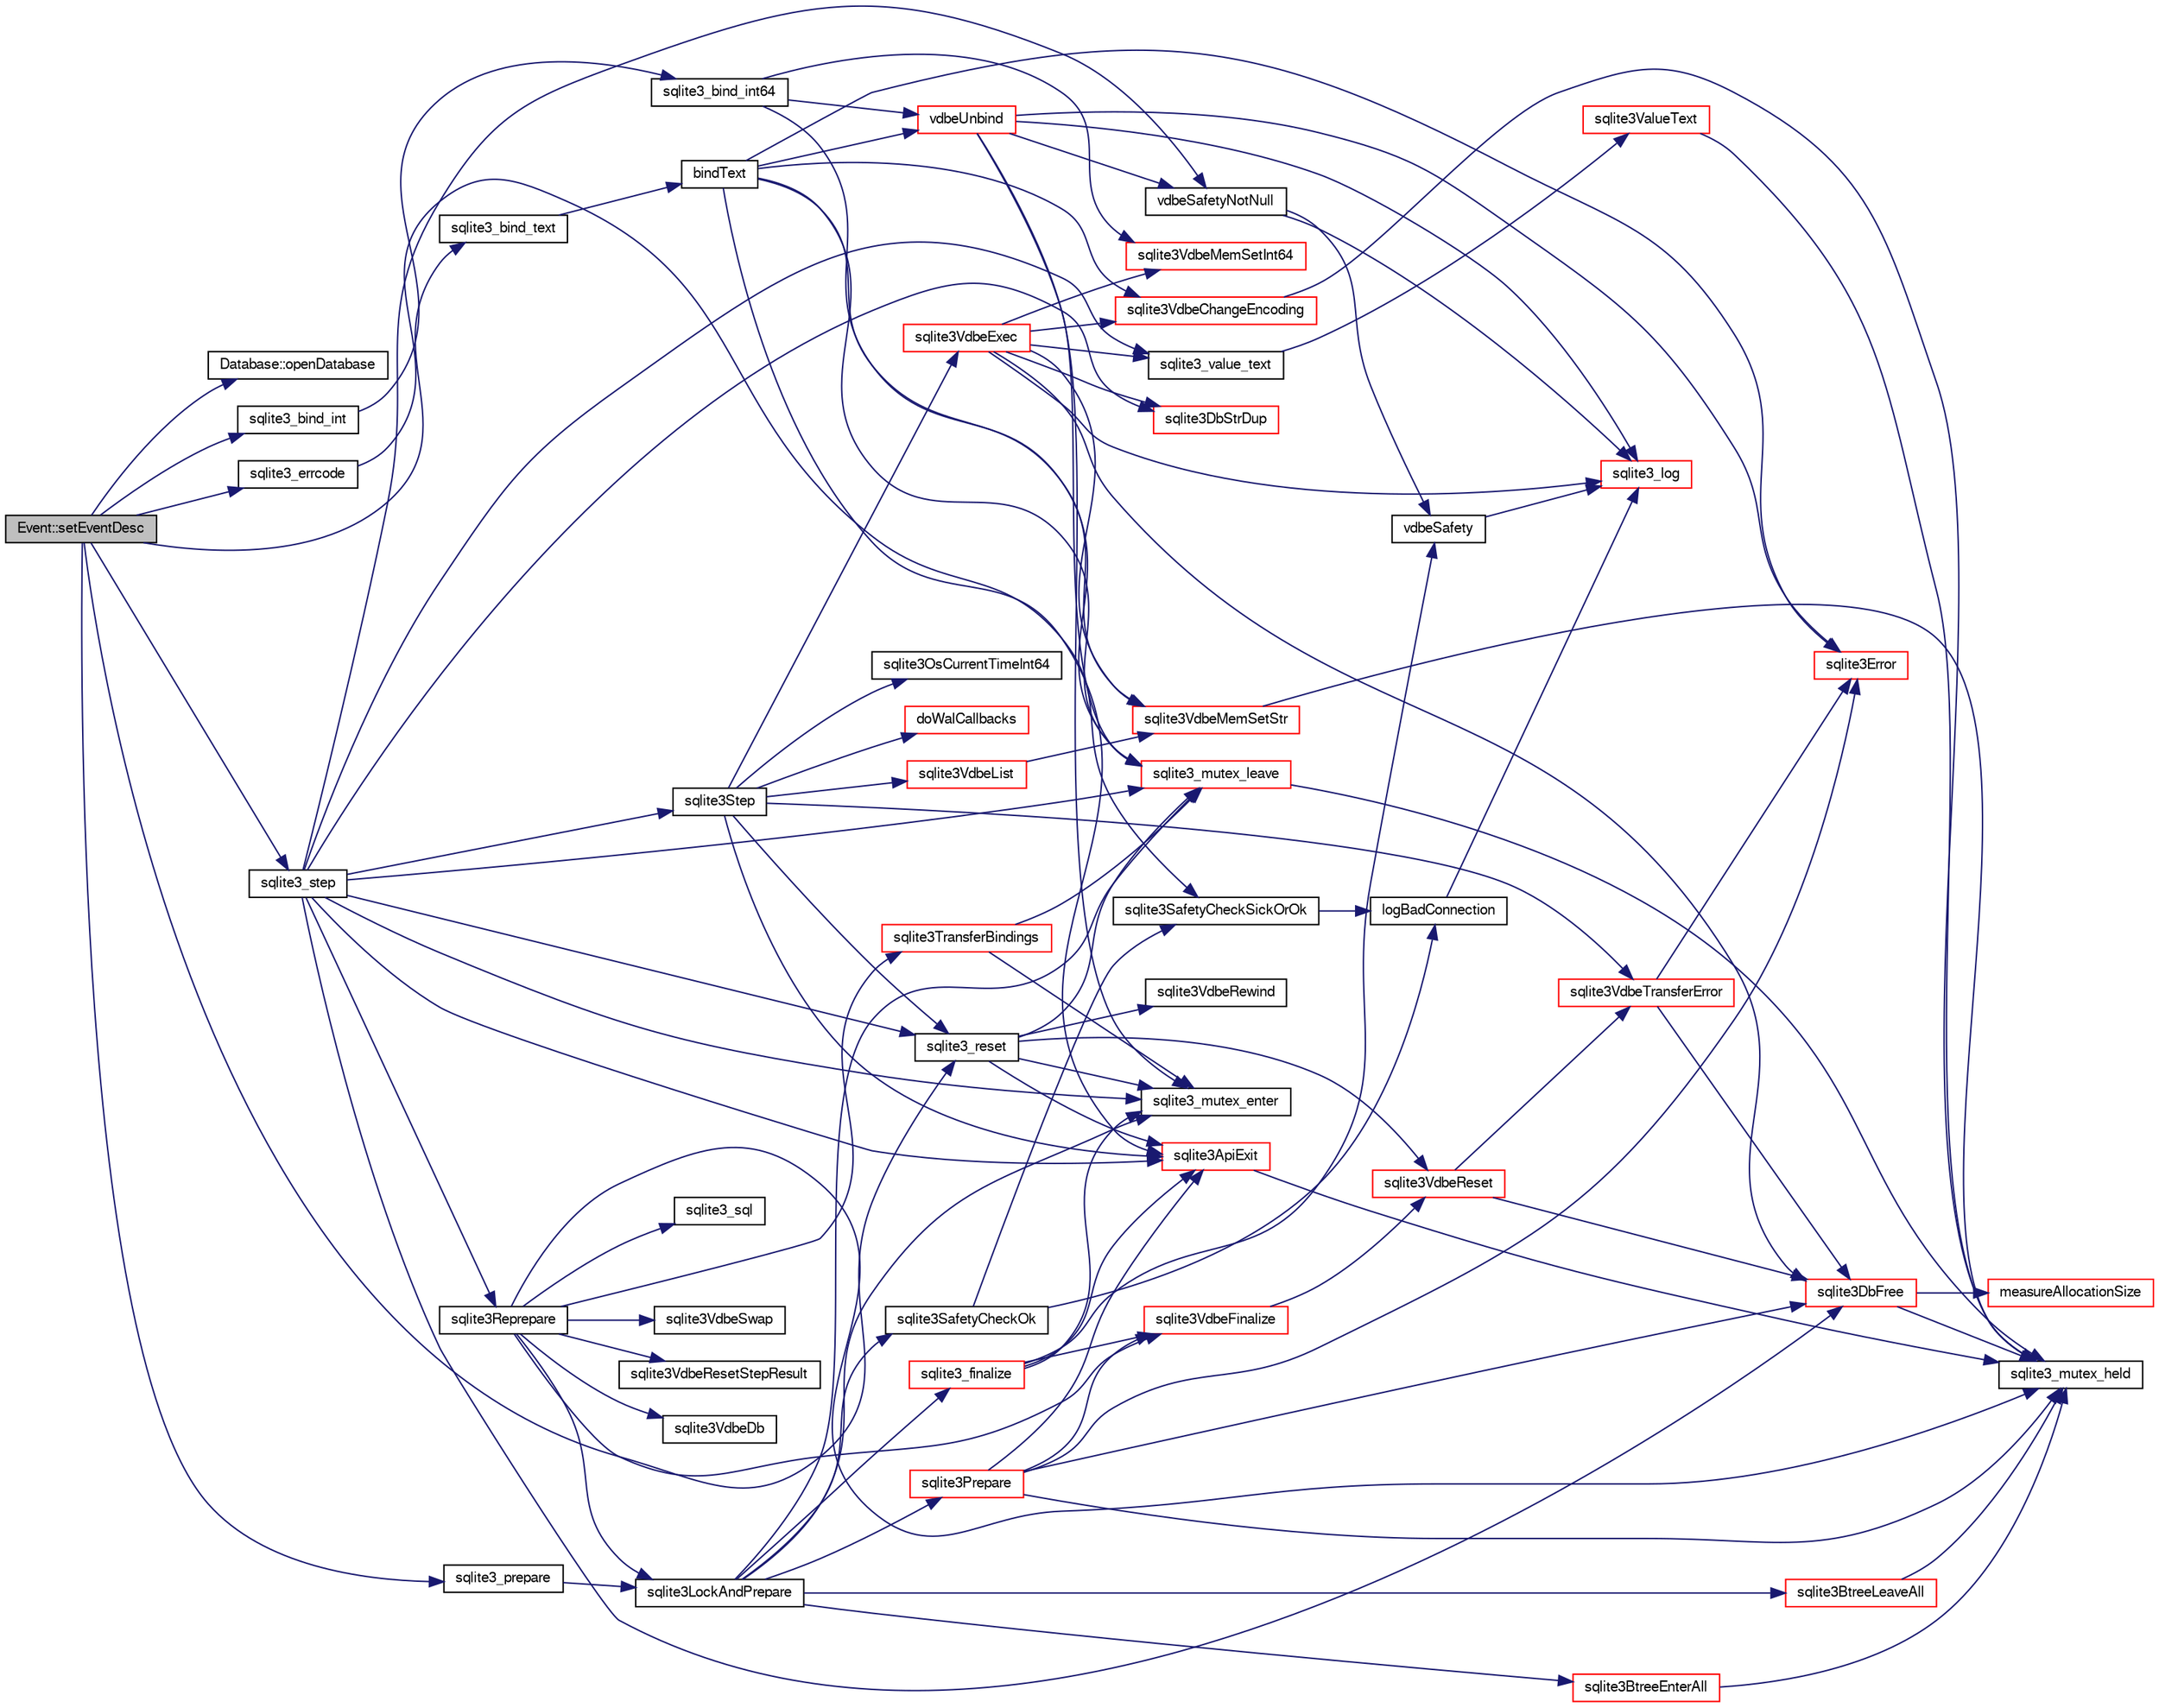 digraph "Event::setEventDesc"
{
  edge [fontname="FreeSans",fontsize="10",labelfontname="FreeSans",labelfontsize="10"];
  node [fontname="FreeSans",fontsize="10",shape=record];
  rankdir="LR";
  Node1936 [label="Event::setEventDesc",height=0.2,width=0.4,color="black", fillcolor="grey75", style="filled", fontcolor="black"];
  Node1936 -> Node1937 [color="midnightblue",fontsize="10",style="solid",fontname="FreeSans"];
  Node1937 [label="Database::openDatabase",height=0.2,width=0.4,color="black", fillcolor="white", style="filled",URL="$classDatabase.html#aef36ad74d0bf64a091206dba2e27a54e"];
  Node1936 -> Node1938 [color="midnightblue",fontsize="10",style="solid",fontname="FreeSans"];
  Node1938 [label="sqlite3_prepare",height=0.2,width=0.4,color="black", fillcolor="white", style="filled",URL="$sqlite3_8c.html#a8c39e7b9dbeff01f0a399b46d4b29f1c"];
  Node1938 -> Node1939 [color="midnightblue",fontsize="10",style="solid",fontname="FreeSans"];
  Node1939 [label="sqlite3LockAndPrepare",height=0.2,width=0.4,color="black", fillcolor="white", style="filled",URL="$sqlite3_8c.html#a5db1ec5589aa2b02c6d979211a8789bd"];
  Node1939 -> Node1940 [color="midnightblue",fontsize="10",style="solid",fontname="FreeSans"];
  Node1940 [label="sqlite3SafetyCheckOk",height=0.2,width=0.4,color="black", fillcolor="white", style="filled",URL="$sqlite3_8c.html#ab15308423296d719d75dca4c0ef182a7"];
  Node1940 -> Node1941 [color="midnightblue",fontsize="10",style="solid",fontname="FreeSans"];
  Node1941 [label="logBadConnection",height=0.2,width=0.4,color="black", fillcolor="white", style="filled",URL="$sqlite3_8c.html#a8aa249fac852b22bb1227e2bc2921f11"];
  Node1941 -> Node1942 [color="midnightblue",fontsize="10",style="solid",fontname="FreeSans"];
  Node1942 [label="sqlite3_log",height=0.2,width=0.4,color="red", fillcolor="white", style="filled",URL="$sqlite3_8c.html#a298c9699bf9c143662c6b1fec4b2dc3b"];
  Node1940 -> Node2224 [color="midnightblue",fontsize="10",style="solid",fontname="FreeSans"];
  Node2224 [label="sqlite3SafetyCheckSickOrOk",height=0.2,width=0.4,color="black", fillcolor="white", style="filled",URL="$sqlite3_8c.html#ac1fff729aec147d9825a4930042a626b"];
  Node2224 -> Node1941 [color="midnightblue",fontsize="10",style="solid",fontname="FreeSans"];
  Node1939 -> Node1958 [color="midnightblue",fontsize="10",style="solid",fontname="FreeSans"];
  Node1958 [label="sqlite3_mutex_enter",height=0.2,width=0.4,color="black", fillcolor="white", style="filled",URL="$sqlite3_8c.html#a1c12cde690bd89f104de5cbad12a6bf5"];
  Node1939 -> Node2225 [color="midnightblue",fontsize="10",style="solid",fontname="FreeSans"];
  Node2225 [label="sqlite3BtreeEnterAll",height=0.2,width=0.4,color="red", fillcolor="white", style="filled",URL="$sqlite3_8c.html#a7e8c5e623a61d322d3622c3e6202d735"];
  Node2225 -> Node1952 [color="midnightblue",fontsize="10",style="solid",fontname="FreeSans"];
  Node1952 [label="sqlite3_mutex_held",height=0.2,width=0.4,color="black", fillcolor="white", style="filled",URL="$sqlite3_8c.html#acf77da68932b6bc163c5e68547ecc3e7"];
  Node1939 -> Node2231 [color="midnightblue",fontsize="10",style="solid",fontname="FreeSans"];
  Node2231 [label="sqlite3Prepare",height=0.2,width=0.4,color="red", fillcolor="white", style="filled",URL="$sqlite3_8c.html#acb25890858d0bf4b12eb7aae569f0c7b"];
  Node2231 -> Node1952 [color="midnightblue",fontsize="10",style="solid",fontname="FreeSans"];
  Node2231 -> Node2156 [color="midnightblue",fontsize="10",style="solid",fontname="FreeSans"];
  Node2156 [label="sqlite3ApiExit",height=0.2,width=0.4,color="red", fillcolor="white", style="filled",URL="$sqlite3_8c.html#ae5a967ec6172298db98b6090bbd1dd9b"];
  Node2156 -> Node1952 [color="midnightblue",fontsize="10",style="solid",fontname="FreeSans"];
  Node2231 -> Node1951 [color="midnightblue",fontsize="10",style="solid",fontname="FreeSans"];
  Node1951 [label="sqlite3DbFree",height=0.2,width=0.4,color="red", fillcolor="white", style="filled",URL="$sqlite3_8c.html#ac70ab821a6607b4a1b909582dc37a069"];
  Node1951 -> Node1952 [color="midnightblue",fontsize="10",style="solid",fontname="FreeSans"];
  Node1951 -> Node1953 [color="midnightblue",fontsize="10",style="solid",fontname="FreeSans"];
  Node1953 [label="measureAllocationSize",height=0.2,width=0.4,color="red", fillcolor="white", style="filled",URL="$sqlite3_8c.html#a45731e644a22fdb756e2b6337224217a"];
  Node2231 -> Node2776 [color="midnightblue",fontsize="10",style="solid",fontname="FreeSans"];
  Node2776 [label="sqlite3VdbeFinalize",height=0.2,width=0.4,color="red", fillcolor="white", style="filled",URL="$sqlite3_8c.html#af81e0c8d03b71610d3a826469f67bbd4"];
  Node2776 -> Node2272 [color="midnightblue",fontsize="10",style="solid",fontname="FreeSans"];
  Node2272 [label="sqlite3VdbeReset",height=0.2,width=0.4,color="red", fillcolor="white", style="filled",URL="$sqlite3_8c.html#a315a913742f7267f90d46d41446353b1"];
  Node2272 -> Node2570 [color="midnightblue",fontsize="10",style="solid",fontname="FreeSans"];
  Node2570 [label="sqlite3VdbeTransferError",height=0.2,width=0.4,color="red", fillcolor="white", style="filled",URL="$sqlite3_8c.html#aaf4a567b51602bb6d7bb150e6c72de69"];
  Node2570 -> Node2158 [color="midnightblue",fontsize="10",style="solid",fontname="FreeSans"];
  Node2158 [label="sqlite3Error",height=0.2,width=0.4,color="red", fillcolor="white", style="filled",URL="$sqlite3_8c.html#a4ba5e8be78db50d5538dcaa45bcf74d3"];
  Node2570 -> Node1951 [color="midnightblue",fontsize="10",style="solid",fontname="FreeSans"];
  Node2272 -> Node1951 [color="midnightblue",fontsize="10",style="solid",fontname="FreeSans"];
  Node2231 -> Node2158 [color="midnightblue",fontsize="10",style="solid",fontname="FreeSans"];
  Node1939 -> Node2788 [color="midnightblue",fontsize="10",style="solid",fontname="FreeSans"];
  Node2788 [label="sqlite3_finalize",height=0.2,width=0.4,color="red", fillcolor="white", style="filled",URL="$sqlite3_8c.html#a801195c0f771d40bb4be1e40f3b88945"];
  Node2788 -> Node2269 [color="midnightblue",fontsize="10",style="solid",fontname="FreeSans"];
  Node2269 [label="vdbeSafety",height=0.2,width=0.4,color="black", fillcolor="white", style="filled",URL="$sqlite3_8c.html#ad376f1aa66b2801fa8fb2fb134f370fd"];
  Node2269 -> Node1942 [color="midnightblue",fontsize="10",style="solid",fontname="FreeSans"];
  Node2788 -> Node1958 [color="midnightblue",fontsize="10",style="solid",fontname="FreeSans"];
  Node2788 -> Node2776 [color="midnightblue",fontsize="10",style="solid",fontname="FreeSans"];
  Node2788 -> Node2156 [color="midnightblue",fontsize="10",style="solid",fontname="FreeSans"];
  Node1939 -> Node2492 [color="midnightblue",fontsize="10",style="solid",fontname="FreeSans"];
  Node2492 [label="sqlite3BtreeLeaveAll",height=0.2,width=0.4,color="red", fillcolor="white", style="filled",URL="$sqlite3_8c.html#a282e5f429eee8e0aebc7d18068ebccd2"];
  Node2492 -> Node1952 [color="midnightblue",fontsize="10",style="solid",fontname="FreeSans"];
  Node1939 -> Node1960 [color="midnightblue",fontsize="10",style="solid",fontname="FreeSans"];
  Node1960 [label="sqlite3_mutex_leave",height=0.2,width=0.4,color="red", fillcolor="white", style="filled",URL="$sqlite3_8c.html#a5838d235601dbd3c1fa993555c6bcc93"];
  Node1960 -> Node1952 [color="midnightblue",fontsize="10",style="solid",fontname="FreeSans"];
  Node1936 -> Node2837 [color="midnightblue",fontsize="10",style="solid",fontname="FreeSans"];
  Node2837 [label="sqlite3_errcode",height=0.2,width=0.4,color="black", fillcolor="white", style="filled",URL="$sqlite3_8c.html#a79bd13f5c8b7a6ccc6fd76fc7fc2104c"];
  Node2837 -> Node2224 [color="midnightblue",fontsize="10",style="solid",fontname="FreeSans"];
  Node1936 -> Node2892 [color="midnightblue",fontsize="10",style="solid",fontname="FreeSans"];
  Node2892 [label="sqlite3_bind_text",height=0.2,width=0.4,color="black", fillcolor="white", style="filled",URL="$sqlite3_8c.html#a7f416198db2464a6c96a4ef679d19b1f"];
  Node2892 -> Node2893 [color="midnightblue",fontsize="10",style="solid",fontname="FreeSans"];
  Node2893 [label="bindText",height=0.2,width=0.4,color="black", fillcolor="white", style="filled",URL="$sqlite3_8c.html#acdec2c68ea6b14a08bcfea9cfd32b2f2"];
  Node2893 -> Node2894 [color="midnightblue",fontsize="10",style="solid",fontname="FreeSans"];
  Node2894 [label="vdbeUnbind",height=0.2,width=0.4,color="red", fillcolor="white", style="filled",URL="$sqlite3_8c.html#ae3ca3d8a878660305a0efd0c73c9f064"];
  Node2894 -> Node2268 [color="midnightblue",fontsize="10",style="solid",fontname="FreeSans"];
  Node2268 [label="vdbeSafetyNotNull",height=0.2,width=0.4,color="black", fillcolor="white", style="filled",URL="$sqlite3_8c.html#a018448275e86f09d8af8033cec4cafdf"];
  Node2268 -> Node1942 [color="midnightblue",fontsize="10",style="solid",fontname="FreeSans"];
  Node2268 -> Node2269 [color="midnightblue",fontsize="10",style="solid",fontname="FreeSans"];
  Node2894 -> Node1958 [color="midnightblue",fontsize="10",style="solid",fontname="FreeSans"];
  Node2894 -> Node2158 [color="midnightblue",fontsize="10",style="solid",fontname="FreeSans"];
  Node2894 -> Node1960 [color="midnightblue",fontsize="10",style="solid",fontname="FreeSans"];
  Node2894 -> Node1942 [color="midnightblue",fontsize="10",style="solid",fontname="FreeSans"];
  Node2893 -> Node2060 [color="midnightblue",fontsize="10",style="solid",fontname="FreeSans"];
  Node2060 [label="sqlite3VdbeMemSetStr",height=0.2,width=0.4,color="red", fillcolor="white", style="filled",URL="$sqlite3_8c.html#a9697bec7c3b512483638ea3646191d7d"];
  Node2060 -> Node1952 [color="midnightblue",fontsize="10",style="solid",fontname="FreeSans"];
  Node2893 -> Node2043 [color="midnightblue",fontsize="10",style="solid",fontname="FreeSans"];
  Node2043 [label="sqlite3VdbeChangeEncoding",height=0.2,width=0.4,color="red", fillcolor="white", style="filled",URL="$sqlite3_8c.html#aa7cf8e488bf8cf9ec18528f52a40de31"];
  Node2043 -> Node1952 [color="midnightblue",fontsize="10",style="solid",fontname="FreeSans"];
  Node2893 -> Node2158 [color="midnightblue",fontsize="10",style="solid",fontname="FreeSans"];
  Node2893 -> Node2156 [color="midnightblue",fontsize="10",style="solid",fontname="FreeSans"];
  Node2893 -> Node1960 [color="midnightblue",fontsize="10",style="solid",fontname="FreeSans"];
  Node1936 -> Node2895 [color="midnightblue",fontsize="10",style="solid",fontname="FreeSans"];
  Node2895 [label="sqlite3_bind_int",height=0.2,width=0.4,color="black", fillcolor="white", style="filled",URL="$sqlite3_8c.html#aa6d5cc21ec0004b2e0bdce3395590aad"];
  Node2895 -> Node2896 [color="midnightblue",fontsize="10",style="solid",fontname="FreeSans"];
  Node2896 [label="sqlite3_bind_int64",height=0.2,width=0.4,color="black", fillcolor="white", style="filled",URL="$sqlite3_8c.html#af77e2729923f2621852202e1c23788c6"];
  Node2896 -> Node2894 [color="midnightblue",fontsize="10",style="solid",fontname="FreeSans"];
  Node2896 -> Node2083 [color="midnightblue",fontsize="10",style="solid",fontname="FreeSans"];
  Node2083 [label="sqlite3VdbeMemSetInt64",height=0.2,width=0.4,color="red", fillcolor="white", style="filled",URL="$sqlite3_8c.html#a57c5843cac8f6180ee994267a23f86a3"];
  Node2896 -> Node1960 [color="midnightblue",fontsize="10",style="solid",fontname="FreeSans"];
  Node1936 -> Node2267 [color="midnightblue",fontsize="10",style="solid",fontname="FreeSans"];
  Node2267 [label="sqlite3_step",height=0.2,width=0.4,color="black", fillcolor="white", style="filled",URL="$sqlite3_8c.html#ac1e491ce36b7471eb28387f7d3c74334"];
  Node2267 -> Node2268 [color="midnightblue",fontsize="10",style="solid",fontname="FreeSans"];
  Node2267 -> Node1958 [color="midnightblue",fontsize="10",style="solid",fontname="FreeSans"];
  Node2267 -> Node2270 [color="midnightblue",fontsize="10",style="solid",fontname="FreeSans"];
  Node2270 [label="sqlite3Step",height=0.2,width=0.4,color="black", fillcolor="white", style="filled",URL="$sqlite3_8c.html#a3f2872e873e2758a4beedad1d5113554"];
  Node2270 -> Node2271 [color="midnightblue",fontsize="10",style="solid",fontname="FreeSans"];
  Node2271 [label="sqlite3_reset",height=0.2,width=0.4,color="black", fillcolor="white", style="filled",URL="$sqlite3_8c.html#a758efebc2e95694959ab0e74b397984c"];
  Node2271 -> Node1958 [color="midnightblue",fontsize="10",style="solid",fontname="FreeSans"];
  Node2271 -> Node2272 [color="midnightblue",fontsize="10",style="solid",fontname="FreeSans"];
  Node2271 -> Node2575 [color="midnightblue",fontsize="10",style="solid",fontname="FreeSans"];
  Node2575 [label="sqlite3VdbeRewind",height=0.2,width=0.4,color="black", fillcolor="white", style="filled",URL="$sqlite3_8c.html#ac2109d6ef272c796bd8881a430bc1052"];
  Node2271 -> Node2156 [color="midnightblue",fontsize="10",style="solid",fontname="FreeSans"];
  Node2271 -> Node1960 [color="midnightblue",fontsize="10",style="solid",fontname="FreeSans"];
  Node2270 -> Node2180 [color="midnightblue",fontsize="10",style="solid",fontname="FreeSans"];
  Node2180 [label="sqlite3OsCurrentTimeInt64",height=0.2,width=0.4,color="black", fillcolor="white", style="filled",URL="$sqlite3_8c.html#a8fba11754c83b89782ef18af266f5ec2"];
  Node2270 -> Node2576 [color="midnightblue",fontsize="10",style="solid",fontname="FreeSans"];
  Node2576 [label="sqlite3VdbeList",height=0.2,width=0.4,color="red", fillcolor="white", style="filled",URL="$sqlite3_8c.html#a61f5dfb765135a9982025bab8944f7fd"];
  Node2576 -> Node2060 [color="midnightblue",fontsize="10",style="solid",fontname="FreeSans"];
  Node2270 -> Node2578 [color="midnightblue",fontsize="10",style="solid",fontname="FreeSans"];
  Node2578 [label="sqlite3VdbeExec",height=0.2,width=0.4,color="red", fillcolor="white", style="filled",URL="$sqlite3_8c.html#a8ce40a614bdc56719c4d642b1e4dfb21"];
  Node2578 -> Node1942 [color="midnightblue",fontsize="10",style="solid",fontname="FreeSans"];
  Node2578 -> Node2060 [color="midnightblue",fontsize="10",style="solid",fontname="FreeSans"];
  Node2578 -> Node2043 [color="midnightblue",fontsize="10",style="solid",fontname="FreeSans"];
  Node2578 -> Node1951 [color="midnightblue",fontsize="10",style="solid",fontname="FreeSans"];
  Node2578 -> Node2083 [color="midnightblue",fontsize="10",style="solid",fontname="FreeSans"];
  Node2578 -> Node2033 [color="midnightblue",fontsize="10",style="solid",fontname="FreeSans"];
  Node2033 [label="sqlite3_value_text",height=0.2,width=0.4,color="black", fillcolor="white", style="filled",URL="$sqlite3_8c.html#aef2ace3239e6dd59c74110faa70f8171"];
  Node2033 -> Node2034 [color="midnightblue",fontsize="10",style="solid",fontname="FreeSans"];
  Node2034 [label="sqlite3ValueText",height=0.2,width=0.4,color="red", fillcolor="white", style="filled",URL="$sqlite3_8c.html#ad567a94e52d1adf81f4857fdba00a59b"];
  Node2034 -> Node1952 [color="midnightblue",fontsize="10",style="solid",fontname="FreeSans"];
  Node2578 -> Node2503 [color="midnightblue",fontsize="10",style="solid",fontname="FreeSans"];
  Node2503 [label="sqlite3DbStrDup",height=0.2,width=0.4,color="red", fillcolor="white", style="filled",URL="$sqlite3_8c.html#a0ec4772ee6de7316ecd1e6cabb1beeef"];
  Node2270 -> Node2870 [color="midnightblue",fontsize="10",style="solid",fontname="FreeSans"];
  Node2870 [label="doWalCallbacks",height=0.2,width=0.4,color="red", fillcolor="white", style="filled",URL="$sqlite3_8c.html#a001bcb6c83dac39b83d3a95e1f6194d1"];
  Node2270 -> Node2156 [color="midnightblue",fontsize="10",style="solid",fontname="FreeSans"];
  Node2270 -> Node2570 [color="midnightblue",fontsize="10",style="solid",fontname="FreeSans"];
  Node2267 -> Node2873 [color="midnightblue",fontsize="10",style="solid",fontname="FreeSans"];
  Node2873 [label="sqlite3Reprepare",height=0.2,width=0.4,color="black", fillcolor="white", style="filled",URL="$sqlite3_8c.html#a7e2f7299cc947d07e782f6ac561fa937"];
  Node2873 -> Node1952 [color="midnightblue",fontsize="10",style="solid",fontname="FreeSans"];
  Node2873 -> Node2874 [color="midnightblue",fontsize="10",style="solid",fontname="FreeSans"];
  Node2874 [label="sqlite3VdbeDb",height=0.2,width=0.4,color="black", fillcolor="white", style="filled",URL="$sqlite3_8c.html#a6cb1b36e2823fc3eff25dc162f71f28b"];
  Node2873 -> Node2875 [color="midnightblue",fontsize="10",style="solid",fontname="FreeSans"];
  Node2875 [label="sqlite3_sql",height=0.2,width=0.4,color="black", fillcolor="white", style="filled",URL="$sqlite3_8c.html#a5a8d6a88cd06c29ea28bfbdf85f2d4dc"];
  Node2873 -> Node1939 [color="midnightblue",fontsize="10",style="solid",fontname="FreeSans"];
  Node2873 -> Node2876 [color="midnightblue",fontsize="10",style="solid",fontname="FreeSans"];
  Node2876 [label="sqlite3VdbeSwap",height=0.2,width=0.4,color="black", fillcolor="white", style="filled",URL="$sqlite3_8c.html#ae65b43cc845b600cd9c8bdead9843b28"];
  Node2873 -> Node2877 [color="midnightblue",fontsize="10",style="solid",fontname="FreeSans"];
  Node2877 [label="sqlite3TransferBindings",height=0.2,width=0.4,color="red", fillcolor="white", style="filled",URL="$sqlite3_8c.html#a9158a497436de1e5aa7067e4daf18d8e"];
  Node2877 -> Node1958 [color="midnightblue",fontsize="10",style="solid",fontname="FreeSans"];
  Node2877 -> Node1960 [color="midnightblue",fontsize="10",style="solid",fontname="FreeSans"];
  Node2873 -> Node2878 [color="midnightblue",fontsize="10",style="solid",fontname="FreeSans"];
  Node2878 [label="sqlite3VdbeResetStepResult",height=0.2,width=0.4,color="black", fillcolor="white", style="filled",URL="$sqlite3_8c.html#ad24b39129d843f753039e272999669a6"];
  Node2873 -> Node2776 [color="midnightblue",fontsize="10",style="solid",fontname="FreeSans"];
  Node2267 -> Node2271 [color="midnightblue",fontsize="10",style="solid",fontname="FreeSans"];
  Node2267 -> Node2033 [color="midnightblue",fontsize="10",style="solid",fontname="FreeSans"];
  Node2267 -> Node1951 [color="midnightblue",fontsize="10",style="solid",fontname="FreeSans"];
  Node2267 -> Node2503 [color="midnightblue",fontsize="10",style="solid",fontname="FreeSans"];
  Node2267 -> Node2156 [color="midnightblue",fontsize="10",style="solid",fontname="FreeSans"];
  Node2267 -> Node1960 [color="midnightblue",fontsize="10",style="solid",fontname="FreeSans"];
  Node1936 -> Node2271 [color="midnightblue",fontsize="10",style="solid",fontname="FreeSans"];
}
